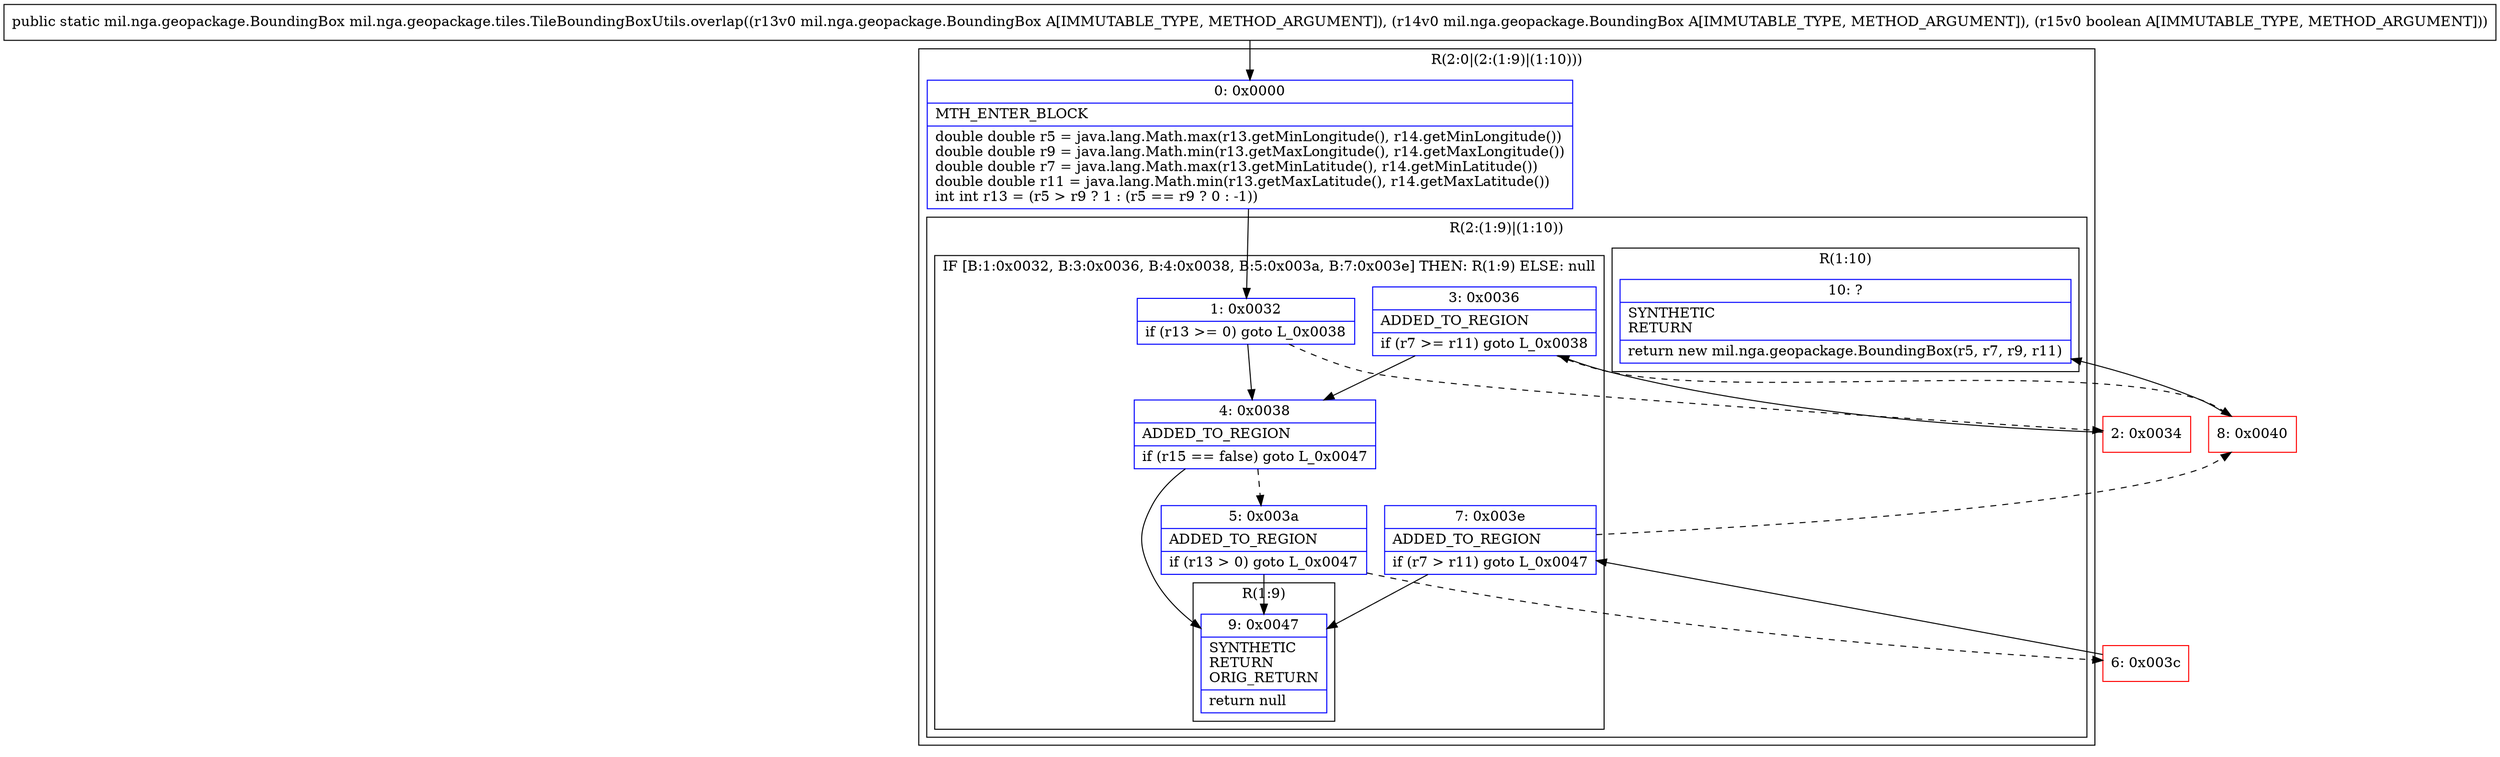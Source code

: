 digraph "CFG formil.nga.geopackage.tiles.TileBoundingBoxUtils.overlap(Lmil\/nga\/geopackage\/BoundingBox;Lmil\/nga\/geopackage\/BoundingBox;Z)Lmil\/nga\/geopackage\/BoundingBox;" {
subgraph cluster_Region_1090168859 {
label = "R(2:0|(2:(1:9)|(1:10)))";
node [shape=record,color=blue];
Node_0 [shape=record,label="{0\:\ 0x0000|MTH_ENTER_BLOCK\l|double double r5 = java.lang.Math.max(r13.getMinLongitude(), r14.getMinLongitude())\ldouble double r9 = java.lang.Math.min(r13.getMaxLongitude(), r14.getMaxLongitude())\ldouble double r7 = java.lang.Math.max(r13.getMinLatitude(), r14.getMinLatitude())\ldouble double r11 = java.lang.Math.min(r13.getMaxLatitude(), r14.getMaxLatitude())\lint int r13 = (r5 \> r9 ? 1 : (r5 == r9 ? 0 : \-1))\l}"];
subgraph cluster_Region_452800824 {
label = "R(2:(1:9)|(1:10))";
node [shape=record,color=blue];
subgraph cluster_IfRegion_1255368279 {
label = "IF [B:1:0x0032, B:3:0x0036, B:4:0x0038, B:5:0x003a, B:7:0x003e] THEN: R(1:9) ELSE: null";
node [shape=record,color=blue];
Node_1 [shape=record,label="{1\:\ 0x0032|if (r13 \>= 0) goto L_0x0038\l}"];
Node_3 [shape=record,label="{3\:\ 0x0036|ADDED_TO_REGION\l|if (r7 \>= r11) goto L_0x0038\l}"];
Node_4 [shape=record,label="{4\:\ 0x0038|ADDED_TO_REGION\l|if (r15 == false) goto L_0x0047\l}"];
Node_5 [shape=record,label="{5\:\ 0x003a|ADDED_TO_REGION\l|if (r13 \> 0) goto L_0x0047\l}"];
Node_7 [shape=record,label="{7\:\ 0x003e|ADDED_TO_REGION\l|if (r7 \> r11) goto L_0x0047\l}"];
subgraph cluster_Region_1716285028 {
label = "R(1:9)";
node [shape=record,color=blue];
Node_9 [shape=record,label="{9\:\ 0x0047|SYNTHETIC\lRETURN\lORIG_RETURN\l|return null\l}"];
}
}
subgraph cluster_Region_1413490515 {
label = "R(1:10)";
node [shape=record,color=blue];
Node_10 [shape=record,label="{10\:\ ?|SYNTHETIC\lRETURN\l|return new mil.nga.geopackage.BoundingBox(r5, r7, r9, r11)\l}"];
}
}
}
Node_2 [shape=record,color=red,label="{2\:\ 0x0034}"];
Node_6 [shape=record,color=red,label="{6\:\ 0x003c}"];
Node_8 [shape=record,color=red,label="{8\:\ 0x0040}"];
MethodNode[shape=record,label="{public static mil.nga.geopackage.BoundingBox mil.nga.geopackage.tiles.TileBoundingBoxUtils.overlap((r13v0 mil.nga.geopackage.BoundingBox A[IMMUTABLE_TYPE, METHOD_ARGUMENT]), (r14v0 mil.nga.geopackage.BoundingBox A[IMMUTABLE_TYPE, METHOD_ARGUMENT]), (r15v0 boolean A[IMMUTABLE_TYPE, METHOD_ARGUMENT])) }"];
MethodNode -> Node_0;
Node_0 -> Node_1;
Node_1 -> Node_2[style=dashed];
Node_1 -> Node_4;
Node_3 -> Node_4;
Node_3 -> Node_8[style=dashed];
Node_4 -> Node_5[style=dashed];
Node_4 -> Node_9;
Node_5 -> Node_6[style=dashed];
Node_5 -> Node_9;
Node_7 -> Node_8[style=dashed];
Node_7 -> Node_9;
Node_2 -> Node_3;
Node_6 -> Node_7;
Node_8 -> Node_10;
}

